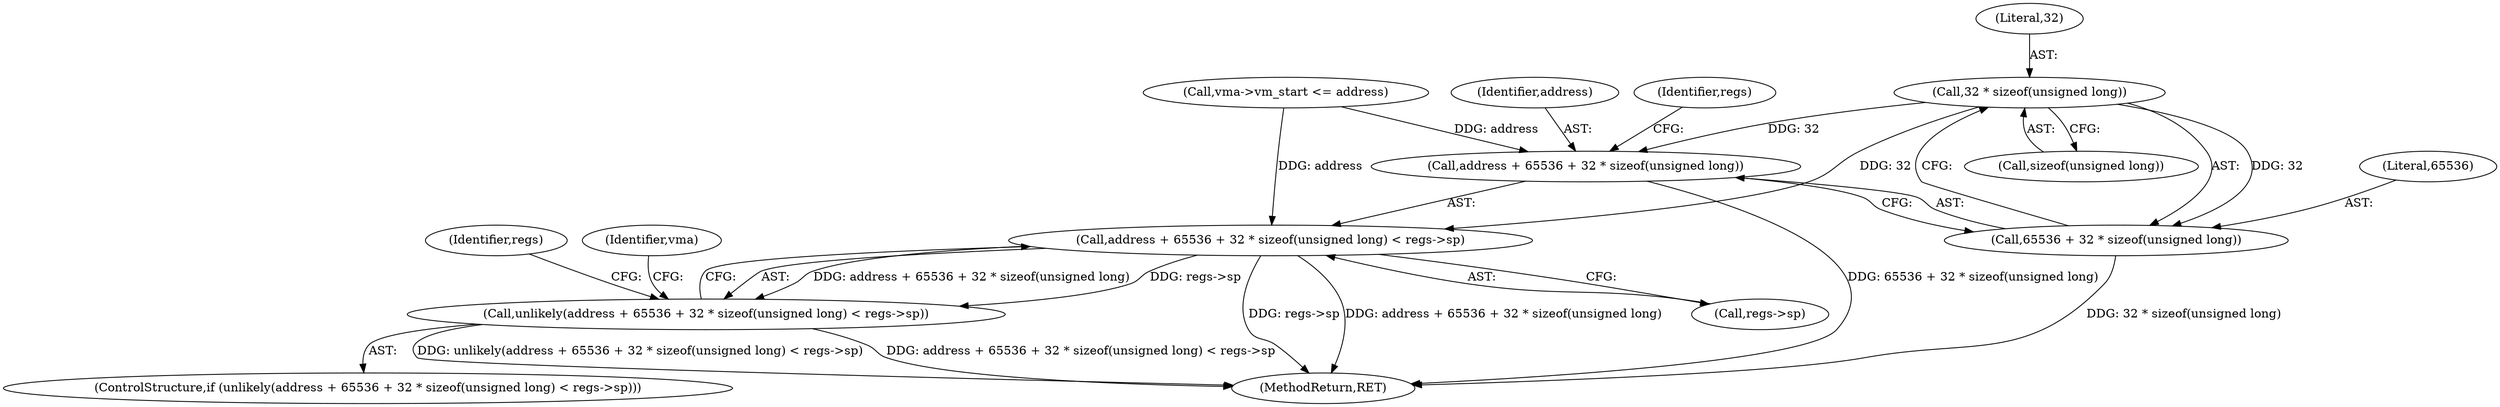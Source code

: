 digraph "0_linux_a8b0ca17b80e92faab46ee7179ba9e99ccb61233_52@API" {
"1000344" [label="(Call,32 * sizeof(unsigned long))"];
"1000339" [label="(Call,address + 65536 + 32 * sizeof(unsigned long) < regs->sp)"];
"1000338" [label="(Call,unlikely(address + 65536 + 32 * sizeof(unsigned long) < regs->sp))"];
"1000340" [label="(Call,address + 65536 + 32 * sizeof(unsigned long))"];
"1000342" [label="(Call,65536 + 32 * sizeof(unsigned long))"];
"1000312" [label="(Call,vma->vm_start <= address)"];
"1000353" [label="(Identifier,regs)"];
"1000343" [label="(Literal,65536)"];
"1000340" [label="(Call,address + 65536 + 32 * sizeof(unsigned long))"];
"1000360" [label="(Identifier,vma)"];
"1000346" [label="(Call,sizeof(unsigned long))"];
"1000452" [label="(MethodReturn,RET)"];
"1000344" [label="(Call,32 * sizeof(unsigned long))"];
"1000342" [label="(Call,65536 + 32 * sizeof(unsigned long))"];
"1000337" [label="(ControlStructure,if (unlikely(address + 65536 + 32 * sizeof(unsigned long) < regs->sp)))"];
"1000339" [label="(Call,address + 65536 + 32 * sizeof(unsigned long) < regs->sp)"];
"1000348" [label="(Call,regs->sp)"];
"1000341" [label="(Identifier,address)"];
"1000345" [label="(Literal,32)"];
"1000338" [label="(Call,unlikely(address + 65536 + 32 * sizeof(unsigned long) < regs->sp))"];
"1000349" [label="(Identifier,regs)"];
"1000344" -> "1000342"  [label="AST: "];
"1000344" -> "1000346"  [label="CFG: "];
"1000345" -> "1000344"  [label="AST: "];
"1000346" -> "1000344"  [label="AST: "];
"1000342" -> "1000344"  [label="CFG: "];
"1000344" -> "1000339"  [label="DDG: 32"];
"1000344" -> "1000340"  [label="DDG: 32"];
"1000344" -> "1000342"  [label="DDG: 32"];
"1000339" -> "1000338"  [label="AST: "];
"1000339" -> "1000348"  [label="CFG: "];
"1000340" -> "1000339"  [label="AST: "];
"1000348" -> "1000339"  [label="AST: "];
"1000338" -> "1000339"  [label="CFG: "];
"1000339" -> "1000452"  [label="DDG: regs->sp"];
"1000339" -> "1000452"  [label="DDG: address + 65536 + 32 * sizeof(unsigned long)"];
"1000339" -> "1000338"  [label="DDG: address + 65536 + 32 * sizeof(unsigned long)"];
"1000339" -> "1000338"  [label="DDG: regs->sp"];
"1000312" -> "1000339"  [label="DDG: address"];
"1000338" -> "1000337"  [label="AST: "];
"1000353" -> "1000338"  [label="CFG: "];
"1000360" -> "1000338"  [label="CFG: "];
"1000338" -> "1000452"  [label="DDG: address + 65536 + 32 * sizeof(unsigned long) < regs->sp"];
"1000338" -> "1000452"  [label="DDG: unlikely(address + 65536 + 32 * sizeof(unsigned long) < regs->sp)"];
"1000340" -> "1000342"  [label="CFG: "];
"1000341" -> "1000340"  [label="AST: "];
"1000342" -> "1000340"  [label="AST: "];
"1000349" -> "1000340"  [label="CFG: "];
"1000340" -> "1000452"  [label="DDG: 65536 + 32 * sizeof(unsigned long)"];
"1000312" -> "1000340"  [label="DDG: address"];
"1000343" -> "1000342"  [label="AST: "];
"1000342" -> "1000452"  [label="DDG: 32 * sizeof(unsigned long)"];
}
